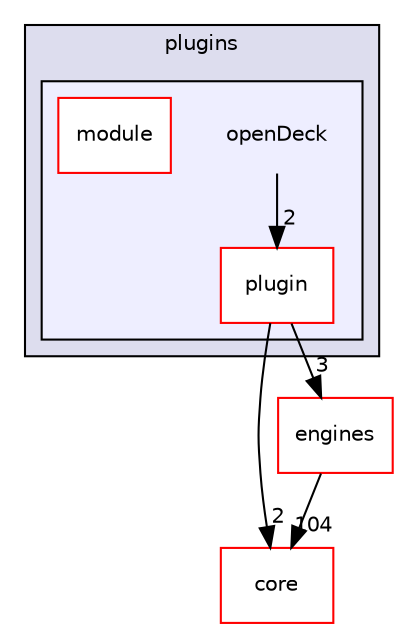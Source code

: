 digraph "platform/plugins/openDeck" {
  compound=true
  node [ fontsize="10", fontname="Helvetica"];
  edge [ labelfontsize="10", labelfontname="Helvetica"];
  subgraph clusterdir_1d387e22b704c43dbb0ef2b3b77fabe1 {
    graph [ bgcolor="#ddddee", pencolor="black", label="plugins" fontname="Helvetica", fontsize="10", URL="dir_1d387e22b704c43dbb0ef2b3b77fabe1.html"]
  subgraph clusterdir_4b39a8051326a2cb5846d5449a38081f {
    graph [ bgcolor="#eeeeff", pencolor="black", label="" URL="dir_4b39a8051326a2cb5846d5449a38081f.html"];
    dir_4b39a8051326a2cb5846d5449a38081f [shape=plaintext label="openDeck"];
  dir_8394413a065213dd7aef3f4bb7d01849 [shape=box label="module" fillcolor="white" style="filled" color="red" URL="dir_8394413a065213dd7aef3f4bb7d01849.html"];
  dir_4a81ef2993af591efcf718b6d8e6b83e [shape=box label="plugin" fillcolor="white" style="filled" color="red" URL="dir_4a81ef2993af591efcf718b6d8e6b83e.html"];
  }
  }
  dir_3066efc1f4040d52e90bf8a29ab3f16b [shape=box label="core" fillcolor="white" style="filled" color="red" URL="dir_3066efc1f4040d52e90bf8a29ab3f16b.html"];
  dir_4389f3d2beff546807b6b148625d2759 [shape=box label="engines" fillcolor="white" style="filled" color="red" URL="dir_4389f3d2beff546807b6b148625d2759.html"];
  dir_4b39a8051326a2cb5846d5449a38081f->dir_4a81ef2993af591efcf718b6d8e6b83e [headlabel="2", labeldistance=1.5 headhref="dir_000080_000094.html"];
  dir_4a81ef2993af591efcf718b6d8e6b83e->dir_3066efc1f4040d52e90bf8a29ab3f16b [headlabel="2", labeldistance=1.5 headhref="dir_000094_000065.html"];
  dir_4a81ef2993af591efcf718b6d8e6b83e->dir_4389f3d2beff546807b6b148625d2759 [headlabel="3", labeldistance=1.5 headhref="dir_000094_000073.html"];
  dir_4389f3d2beff546807b6b148625d2759->dir_3066efc1f4040d52e90bf8a29ab3f16b [headlabel="104", labeldistance=1.5 headhref="dir_000073_000065.html"];
}
